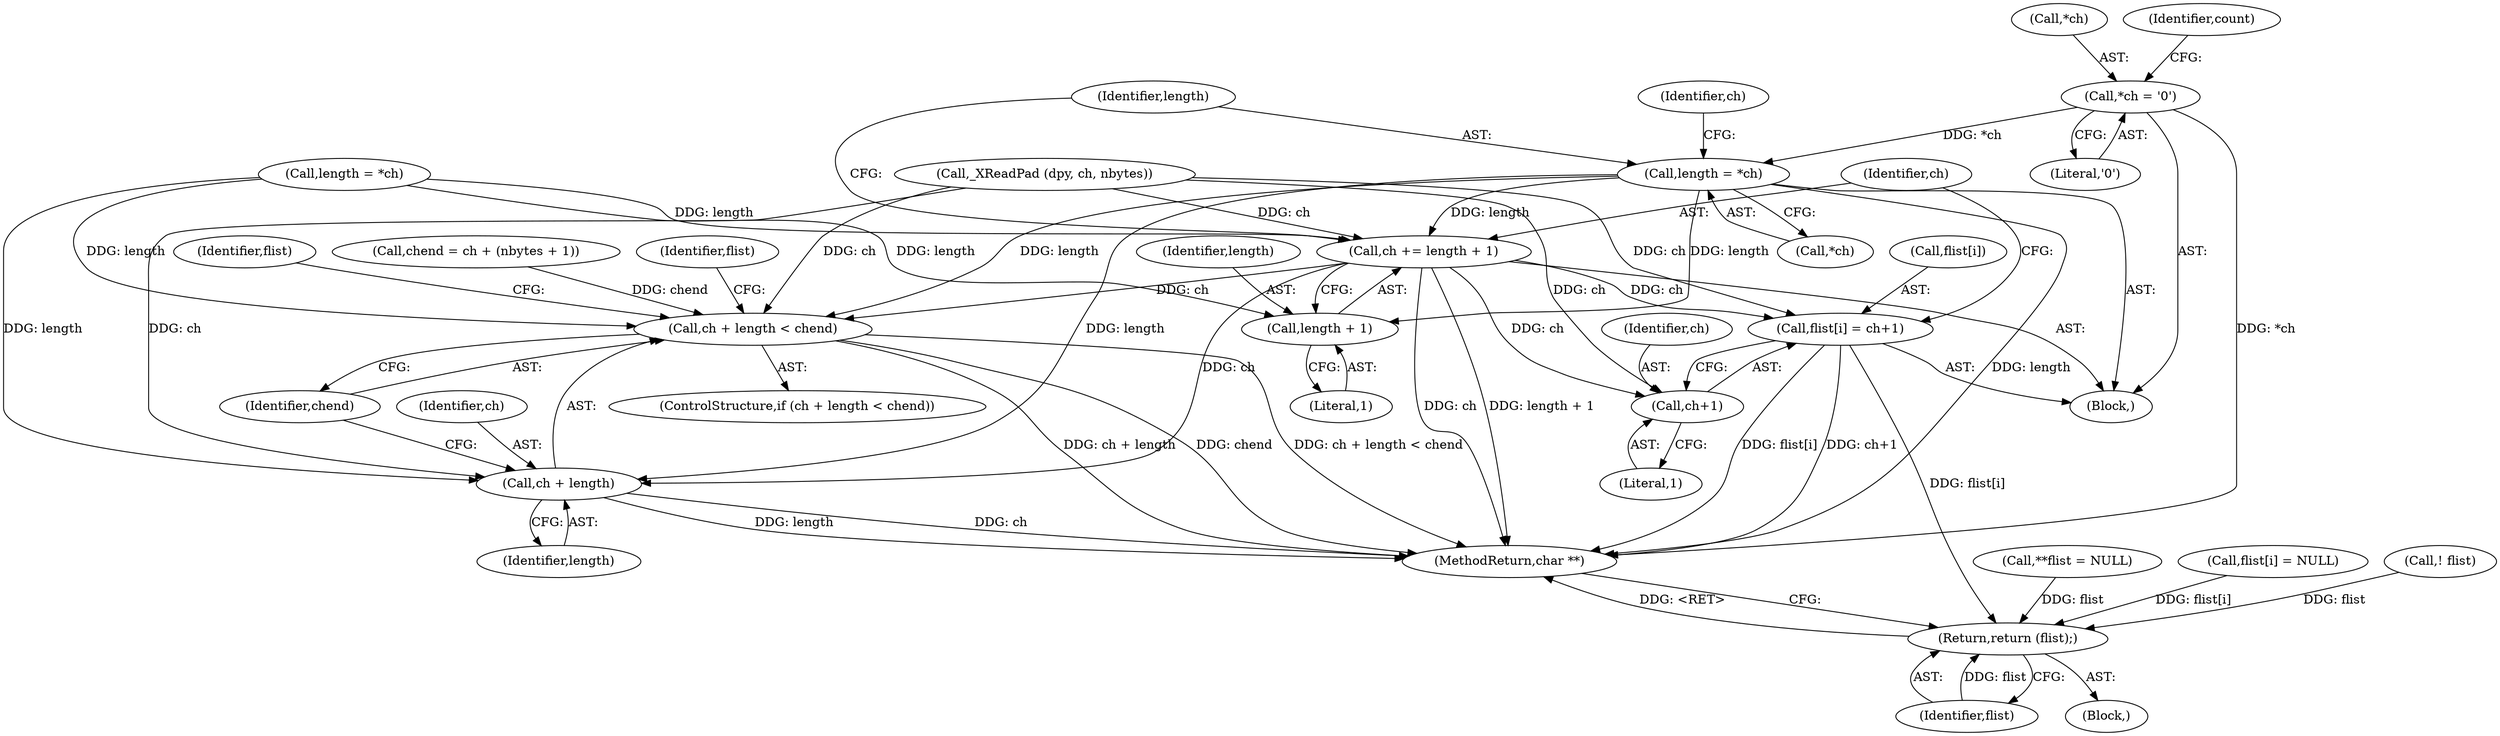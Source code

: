 digraph "0_libx11_b469da1430cdcee06e31c6251b83aede072a1ff0_0@pointer" {
"1000257" [label="(Call,*ch = '\0')"];
"1000253" [label="(Call,length = *ch)"];
"1000235" [label="(Call,ch + length < chend)"];
"1000236" [label="(Call,ch + length)"];
"1000248" [label="(Call,ch += length + 1)"];
"1000241" [label="(Call,flist[i] = ch+1)"];
"1000276" [label="(Return,return (flist);)"];
"1000245" [label="(Call,ch+1)"];
"1000250" [label="(Call,length + 1)"];
"1000241" [label="(Call,flist[i] = ch+1)"];
"1000236" [label="(Call,ch + length)"];
"1000211" [label="(Call,chend = ch + (nbytes + 1))"];
"1000277" [label="(Identifier,flist)"];
"1000247" [label="(Literal,1)"];
"1000276" [label="(Return,return (flist);)"];
"1000255" [label="(Call,*ch)"];
"1000239" [label="(Identifier,chend)"];
"1000234" [label="(ControlStructure,if (ch + length < chend))"];
"1000218" [label="(Call,length = *ch)"];
"1000251" [label="(Identifier,length)"];
"1000245" [label="(Call,ch+1)"];
"1000248" [label="(Call,ch += length + 1)"];
"1000266" [label="(Identifier,flist)"];
"1000235" [label="(Call,ch + length < chend)"];
"1000242" [label="(Call,flist[i])"];
"1000116" [label="(Call,**flist = NULL)"];
"1000259" [label="(Identifier,ch)"];
"1000238" [label="(Identifier,length)"];
"1000260" [label="(Literal,'\0')"];
"1000253" [label="(Call,length = *ch)"];
"1000258" [label="(Call,*ch)"];
"1000249" [label="(Identifier,ch)"];
"1000237" [label="(Identifier,ch)"];
"1000262" [label="(Identifier,count)"];
"1000264" [label="(Call,flist[i] = NULL)"];
"1000109" [label="(Block,)"];
"1000252" [label="(Literal,1)"];
"1000250" [label="(Call,length + 1)"];
"1000246" [label="(Identifier,ch)"];
"1000243" [label="(Identifier,flist)"];
"1000257" [label="(Call,*ch = '\0')"];
"1000254" [label="(Identifier,length)"];
"1000240" [label="(Block,)"];
"1000186" [label="(Call,! flist)"];
"1000207" [label="(Call,_XReadPad (dpy, ch, nbytes))"];
"1000278" [label="(MethodReturn,char **)"];
"1000257" -> "1000240"  [label="AST: "];
"1000257" -> "1000260"  [label="CFG: "];
"1000258" -> "1000257"  [label="AST: "];
"1000260" -> "1000257"  [label="AST: "];
"1000262" -> "1000257"  [label="CFG: "];
"1000257" -> "1000278"  [label="DDG: *ch"];
"1000257" -> "1000253"  [label="DDG: *ch"];
"1000253" -> "1000240"  [label="AST: "];
"1000253" -> "1000255"  [label="CFG: "];
"1000254" -> "1000253"  [label="AST: "];
"1000255" -> "1000253"  [label="AST: "];
"1000259" -> "1000253"  [label="CFG: "];
"1000253" -> "1000278"  [label="DDG: length"];
"1000253" -> "1000235"  [label="DDG: length"];
"1000253" -> "1000236"  [label="DDG: length"];
"1000253" -> "1000248"  [label="DDG: length"];
"1000253" -> "1000250"  [label="DDG: length"];
"1000235" -> "1000234"  [label="AST: "];
"1000235" -> "1000239"  [label="CFG: "];
"1000236" -> "1000235"  [label="AST: "];
"1000239" -> "1000235"  [label="AST: "];
"1000243" -> "1000235"  [label="CFG: "];
"1000266" -> "1000235"  [label="CFG: "];
"1000235" -> "1000278"  [label="DDG: ch + length"];
"1000235" -> "1000278"  [label="DDG: chend"];
"1000235" -> "1000278"  [label="DDG: ch + length < chend"];
"1000248" -> "1000235"  [label="DDG: ch"];
"1000207" -> "1000235"  [label="DDG: ch"];
"1000218" -> "1000235"  [label="DDG: length"];
"1000211" -> "1000235"  [label="DDG: chend"];
"1000236" -> "1000238"  [label="CFG: "];
"1000237" -> "1000236"  [label="AST: "];
"1000238" -> "1000236"  [label="AST: "];
"1000239" -> "1000236"  [label="CFG: "];
"1000236" -> "1000278"  [label="DDG: ch"];
"1000236" -> "1000278"  [label="DDG: length"];
"1000248" -> "1000236"  [label="DDG: ch"];
"1000207" -> "1000236"  [label="DDG: ch"];
"1000218" -> "1000236"  [label="DDG: length"];
"1000248" -> "1000240"  [label="AST: "];
"1000248" -> "1000250"  [label="CFG: "];
"1000249" -> "1000248"  [label="AST: "];
"1000250" -> "1000248"  [label="AST: "];
"1000254" -> "1000248"  [label="CFG: "];
"1000248" -> "1000278"  [label="DDG: length + 1"];
"1000248" -> "1000278"  [label="DDG: ch"];
"1000248" -> "1000241"  [label="DDG: ch"];
"1000248" -> "1000245"  [label="DDG: ch"];
"1000218" -> "1000248"  [label="DDG: length"];
"1000207" -> "1000248"  [label="DDG: ch"];
"1000241" -> "1000240"  [label="AST: "];
"1000241" -> "1000245"  [label="CFG: "];
"1000242" -> "1000241"  [label="AST: "];
"1000245" -> "1000241"  [label="AST: "];
"1000249" -> "1000241"  [label="CFG: "];
"1000241" -> "1000278"  [label="DDG: ch+1"];
"1000241" -> "1000278"  [label="DDG: flist[i]"];
"1000207" -> "1000241"  [label="DDG: ch"];
"1000241" -> "1000276"  [label="DDG: flist[i]"];
"1000276" -> "1000109"  [label="AST: "];
"1000276" -> "1000277"  [label="CFG: "];
"1000277" -> "1000276"  [label="AST: "];
"1000278" -> "1000276"  [label="CFG: "];
"1000276" -> "1000278"  [label="DDG: <RET>"];
"1000277" -> "1000276"  [label="DDG: flist"];
"1000116" -> "1000276"  [label="DDG: flist"];
"1000186" -> "1000276"  [label="DDG: flist"];
"1000264" -> "1000276"  [label="DDG: flist[i]"];
"1000245" -> "1000247"  [label="CFG: "];
"1000246" -> "1000245"  [label="AST: "];
"1000247" -> "1000245"  [label="AST: "];
"1000207" -> "1000245"  [label="DDG: ch"];
"1000250" -> "1000252"  [label="CFG: "];
"1000251" -> "1000250"  [label="AST: "];
"1000252" -> "1000250"  [label="AST: "];
"1000218" -> "1000250"  [label="DDG: length"];
}

